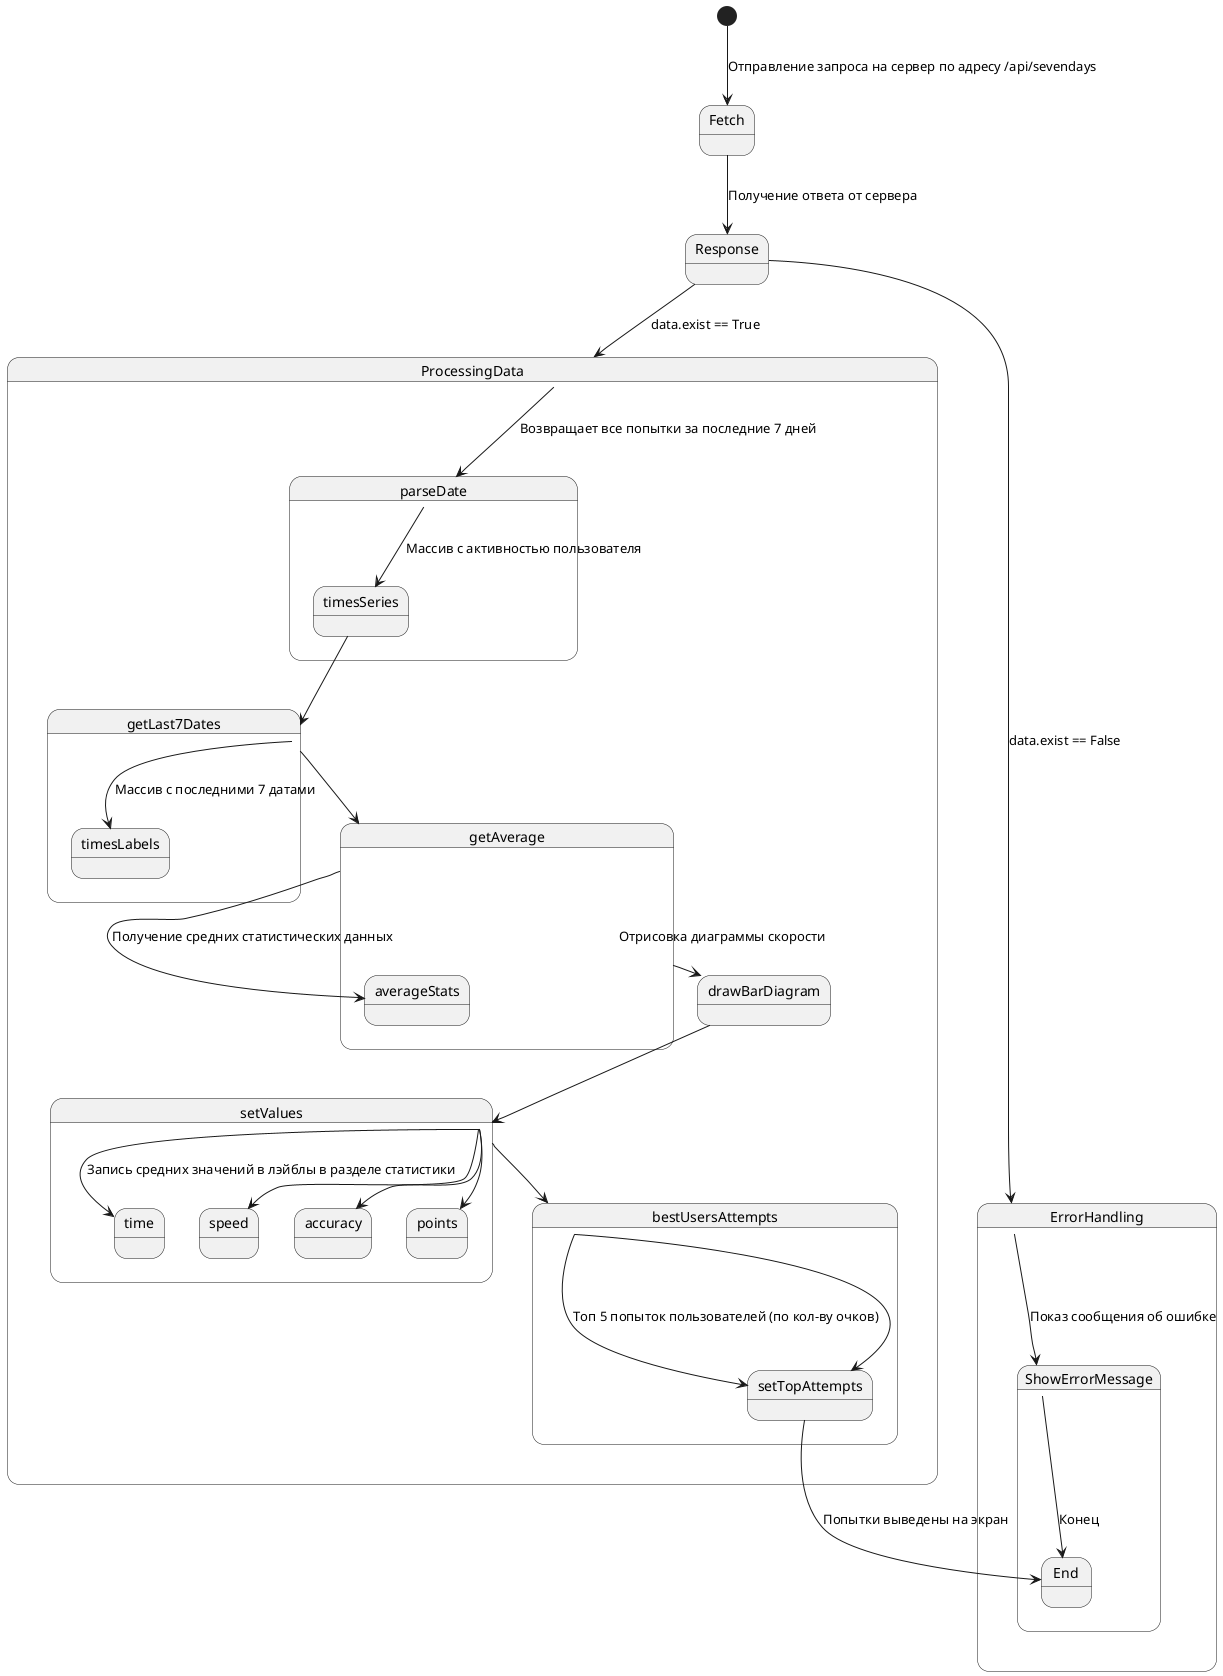 @startuml
[*] --> Fetch: Отправление запроса на сервер по адресу /api/sevendays

Fetch --> Response: Получение ответа от сервера

state Response <<choice>> 
  Response --> ErrorHandling: data.exist == False
  Response --> ProcessingData: data.exist == True

state ErrorHandling {
  ErrorHandling --> ShowErrorMessage: Показ сообщения об ошибке
}

state ShowErrorMessage {
  ShowErrorMessage --> End: Конец
}

state ProcessingData {
  ProcessingData --> parseDate: Возвращает все попытки за последние 7 дней
  state parseDate {
    parseDate --> timesSeries: Массив с активностью пользователя
  }
  state getLast7Dates {
    getLast7Dates --> timesLabels: Массив с последними 7 датами
  }
  state getAverage {
    getAverage --> averageStats: Получение средних статистических данных
  }
  state drawBarDiagram {
  }

  state setValues {
    setValues --> time: Запись средних значений в лэйблы в разделе статистики
    setValues --> speed
    setValues --> accuracy
    setValues --> points
  }

  state bestUsersAttempts {
    bestUsersAttempts --> setTopAttempts: Топ 5 попыток пользователей (по кол-ву очков)
  }
  state setTopAttempts {
    setTopAttempts --> End: Попытки выведены на экран
  }
}




timesSeries --> getLast7Dates
getLast7Dates --> getAverage
getAverage --> drawBarDiagram : Отрисовка диаграммы скорости
drawBarDiagram --> setValues
setValues --> bestUsersAttempts
bestUsersAttempts --> setTopAttempts
@enduml